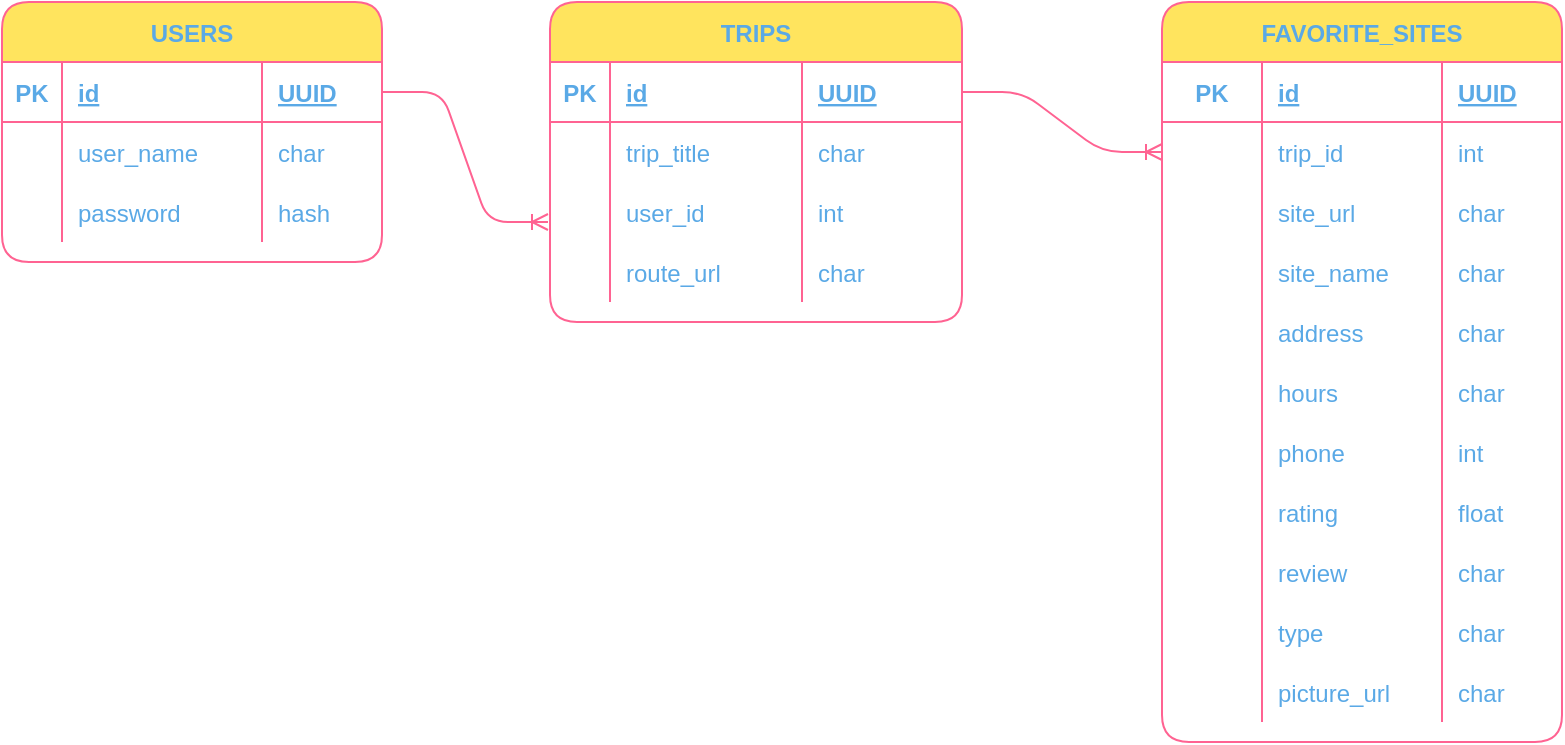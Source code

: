 <mxfile>
    <diagram id="0QRDS75QTRWhSAu1fGQ_" name="ページ1">
        <mxGraphModel dx="1010" dy="679" grid="1" gridSize="10" guides="1" tooltips="1" connect="1" arrows="1" fold="1" page="1" pageScale="1" pageWidth="827" pageHeight="1169" math="0" shadow="0">
            <root>
                <mxCell id="0"/>
                <mxCell id="1" parent="0"/>
                <mxCell id="21" value="USERS" style="shape=table;startSize=30;container=1;collapsible=1;childLayout=tableLayout;fixedRows=1;rowLines=0;fontStyle=1;align=center;resizeLast=1;strokeColor=#FF6392;rounded=1;fillColor=#FFE45E;fontColor=#5AA9E6;" parent="1" vertex="1">
                    <mxGeometry x="20" y="190" width="190" height="130" as="geometry"/>
                </mxCell>
                <mxCell id="22" value="" style="shape=partialRectangle;collapsible=0;dropTarget=0;pointerEvents=0;fillColor=none;top=0;left=0;bottom=1;right=0;points=[[0,0.5],[1,0.5]];portConstraint=eastwest;rounded=1;strokeColor=#FF6392;fontColor=#5AA9E6;" parent="21" vertex="1">
                    <mxGeometry y="30" width="190" height="30" as="geometry"/>
                </mxCell>
                <mxCell id="23" value="PK" style="shape=partialRectangle;connectable=0;fillColor=none;top=0;left=0;bottom=0;right=0;fontStyle=1;overflow=hidden;rounded=1;strokeColor=#FF6392;fontColor=#5AA9E6;" parent="22" vertex="1">
                    <mxGeometry width="30" height="30" as="geometry"/>
                </mxCell>
                <mxCell id="24" value="id" style="shape=partialRectangle;connectable=0;fillColor=none;top=0;left=0;bottom=0;right=0;align=left;spacingLeft=6;fontStyle=5;overflow=hidden;rounded=1;strokeColor=#FF6392;fontColor=#5AA9E6;" parent="22" vertex="1">
                    <mxGeometry x="30" width="100" height="30" as="geometry"/>
                </mxCell>
                <mxCell id="47" value="UUID" style="shape=partialRectangle;connectable=0;fillColor=none;top=0;left=0;bottom=0;right=0;align=left;spacingLeft=6;fontStyle=5;overflow=hidden;rounded=1;strokeColor=#FF6392;fontColor=#5AA9E6;" parent="22" vertex="1">
                    <mxGeometry x="130" width="60" height="30" as="geometry"/>
                </mxCell>
                <mxCell id="25" value="" style="shape=partialRectangle;collapsible=0;dropTarget=0;pointerEvents=0;fillColor=none;top=0;left=0;bottom=0;right=0;points=[[0,0.5],[1,0.5]];portConstraint=eastwest;rounded=1;strokeColor=#FF6392;fontColor=#5AA9E6;" parent="21" vertex="1">
                    <mxGeometry y="60" width="190" height="30" as="geometry"/>
                </mxCell>
                <mxCell id="26" value="" style="shape=partialRectangle;connectable=0;fillColor=none;top=0;left=0;bottom=0;right=0;editable=1;overflow=hidden;rounded=1;strokeColor=#FF6392;fontColor=#5AA9E6;" parent="25" vertex="1">
                    <mxGeometry width="30" height="30" as="geometry"/>
                </mxCell>
                <mxCell id="27" value="user_name" style="shape=partialRectangle;connectable=0;fillColor=none;top=0;left=0;bottom=0;right=0;align=left;spacingLeft=6;overflow=hidden;rounded=1;strokeColor=#FF6392;fontColor=#5AA9E6;" parent="25" vertex="1">
                    <mxGeometry x="30" width="100" height="30" as="geometry"/>
                </mxCell>
                <mxCell id="48" value="char" style="shape=partialRectangle;connectable=0;fillColor=none;top=0;left=0;bottom=0;right=0;align=left;spacingLeft=6;overflow=hidden;rounded=1;strokeColor=#FF6392;fontColor=#5AA9E6;" parent="25" vertex="1">
                    <mxGeometry x="130" width="60" height="30" as="geometry"/>
                </mxCell>
                <mxCell id="28" value="" style="shape=partialRectangle;collapsible=0;dropTarget=0;pointerEvents=0;fillColor=none;top=0;left=0;bottom=0;right=0;points=[[0,0.5],[1,0.5]];portConstraint=eastwest;rounded=1;strokeColor=#FF6392;fontColor=#5AA9E6;" parent="21" vertex="1">
                    <mxGeometry y="90" width="190" height="30" as="geometry"/>
                </mxCell>
                <mxCell id="29" value="" style="shape=partialRectangle;connectable=0;fillColor=none;top=0;left=0;bottom=0;right=0;editable=1;overflow=hidden;rounded=1;strokeColor=#FF6392;fontColor=#5AA9E6;" parent="28" vertex="1">
                    <mxGeometry width="30" height="30" as="geometry"/>
                </mxCell>
                <mxCell id="30" value="password" style="shape=partialRectangle;connectable=0;fillColor=none;top=0;left=0;bottom=0;right=0;align=left;spacingLeft=6;overflow=hidden;rounded=1;strokeColor=#FF6392;fontColor=#5AA9E6;" parent="28" vertex="1">
                    <mxGeometry x="30" width="100" height="30" as="geometry"/>
                </mxCell>
                <mxCell id="49" value="hash" style="shape=partialRectangle;connectable=0;fillColor=none;top=0;left=0;bottom=0;right=0;align=left;spacingLeft=6;overflow=hidden;rounded=1;strokeColor=#FF6392;fontColor=#5AA9E6;" parent="28" vertex="1">
                    <mxGeometry x="130" width="60" height="30" as="geometry"/>
                </mxCell>
                <mxCell id="34" value="TRIPS" style="shape=table;startSize=30;container=1;collapsible=1;childLayout=tableLayout;fixedRows=1;rowLines=0;fontStyle=1;align=center;resizeLast=1;rounded=1;fillColor=#FFE45E;strokeColor=#FF6392;fontColor=#5AA9E6;" parent="1" vertex="1">
                    <mxGeometry x="294" y="190" width="206" height="160" as="geometry"/>
                </mxCell>
                <mxCell id="35" value="" style="shape=partialRectangle;collapsible=0;dropTarget=0;pointerEvents=0;fillColor=none;top=0;left=0;bottom=1;right=0;points=[[0,0.5],[1,0.5]];portConstraint=eastwest;rounded=1;strokeColor=#FF6392;fontColor=#5AA9E6;" parent="34" vertex="1">
                    <mxGeometry y="30" width="206" height="30" as="geometry"/>
                </mxCell>
                <mxCell id="36" value="PK" style="shape=partialRectangle;connectable=0;fillColor=none;top=0;left=0;bottom=0;right=0;fontStyle=1;overflow=hidden;rounded=1;strokeColor=#FF6392;fontColor=#5AA9E6;" parent="35" vertex="1">
                    <mxGeometry width="30" height="30" as="geometry"/>
                </mxCell>
                <mxCell id="37" value="id" style="shape=partialRectangle;connectable=0;fillColor=none;top=0;left=0;bottom=0;right=0;align=left;spacingLeft=6;fontStyle=5;overflow=hidden;rounded=1;strokeColor=#FF6392;fontColor=#5AA9E6;" parent="35" vertex="1">
                    <mxGeometry x="30" width="96" height="30" as="geometry"/>
                </mxCell>
                <mxCell id="51" value="UUID" style="shape=partialRectangle;connectable=0;fillColor=none;top=0;left=0;bottom=0;right=0;align=left;spacingLeft=6;fontStyle=5;overflow=hidden;rounded=1;strokeColor=#FF6392;fontColor=#5AA9E6;" parent="35" vertex="1">
                    <mxGeometry x="126" width="80" height="30" as="geometry"/>
                </mxCell>
                <mxCell id="61" style="shape=partialRectangle;collapsible=0;dropTarget=0;pointerEvents=0;fillColor=none;top=0;left=0;bottom=0;right=0;points=[[0,0.5],[1,0.5]];portConstraint=eastwest;rounded=1;strokeColor=#FF6392;fontColor=#5AA9E6;" parent="34" vertex="1">
                    <mxGeometry y="60" width="206" height="30" as="geometry"/>
                </mxCell>
                <mxCell id="62" style="shape=partialRectangle;connectable=0;fillColor=none;top=0;left=0;bottom=0;right=0;editable=1;overflow=hidden;rounded=1;strokeColor=#FF6392;fontColor=#5AA9E6;" parent="61" vertex="1">
                    <mxGeometry width="30" height="30" as="geometry"/>
                </mxCell>
                <mxCell id="63" value="trip_title" style="shape=partialRectangle;connectable=0;fillColor=none;top=0;left=0;bottom=0;right=0;align=left;spacingLeft=6;overflow=hidden;rounded=1;strokeColor=#FF6392;fontColor=#5AA9E6;" parent="61" vertex="1">
                    <mxGeometry x="30" width="96" height="30" as="geometry"/>
                </mxCell>
                <mxCell id="64" value="char" style="shape=partialRectangle;connectable=0;fillColor=none;top=0;left=0;bottom=0;right=0;align=left;spacingLeft=6;overflow=hidden;rounded=1;strokeColor=#FF6392;fontColor=#5AA9E6;" parent="61" vertex="1">
                    <mxGeometry x="126" width="80" height="30" as="geometry"/>
                </mxCell>
                <mxCell id="38" value="" style="shape=partialRectangle;collapsible=0;dropTarget=0;pointerEvents=0;fillColor=none;top=0;left=0;bottom=0;right=0;points=[[0,0.5],[1,0.5]];portConstraint=eastwest;rounded=1;strokeColor=#FF6392;fontColor=#5AA9E6;" parent="34" vertex="1">
                    <mxGeometry y="90" width="206" height="30" as="geometry"/>
                </mxCell>
                <mxCell id="39" value="" style="shape=partialRectangle;connectable=0;fillColor=none;top=0;left=0;bottom=0;right=0;editable=1;overflow=hidden;rounded=1;strokeColor=#FF6392;fontColor=#5AA9E6;" parent="38" vertex="1">
                    <mxGeometry width="30" height="30" as="geometry"/>
                </mxCell>
                <mxCell id="40" value="user_id" style="shape=partialRectangle;connectable=0;fillColor=none;top=0;left=0;bottom=0;right=0;align=left;spacingLeft=6;overflow=hidden;rounded=1;strokeColor=#FF6392;fontColor=#5AA9E6;" parent="38" vertex="1">
                    <mxGeometry x="30" width="96" height="30" as="geometry"/>
                </mxCell>
                <mxCell id="52" value="int" style="shape=partialRectangle;connectable=0;fillColor=none;top=0;left=0;bottom=0;right=0;align=left;spacingLeft=6;overflow=hidden;rounded=1;strokeColor=#FF6392;fontColor=#5AA9E6;" parent="38" vertex="1">
                    <mxGeometry x="126" width="80" height="30" as="geometry"/>
                </mxCell>
                <mxCell id="125" style="shape=partialRectangle;collapsible=0;dropTarget=0;pointerEvents=0;fillColor=none;top=0;left=0;bottom=0;right=0;points=[[0,0.5],[1,0.5]];portConstraint=eastwest;rounded=1;strokeColor=#FF6392;fontColor=#5AA9E6;" parent="34" vertex="1">
                    <mxGeometry y="120" width="206" height="30" as="geometry"/>
                </mxCell>
                <mxCell id="126" style="shape=partialRectangle;connectable=0;fillColor=none;top=0;left=0;bottom=0;right=0;editable=1;overflow=hidden;rounded=1;strokeColor=#FF6392;fontColor=#5AA9E6;" parent="125" vertex="1">
                    <mxGeometry width="30" height="30" as="geometry"/>
                </mxCell>
                <mxCell id="127" value="route_url" style="shape=partialRectangle;connectable=0;fillColor=none;top=0;left=0;bottom=0;right=0;align=left;spacingLeft=6;overflow=hidden;rounded=1;strokeColor=#FF6392;fontColor=#5AA9E6;" parent="125" vertex="1">
                    <mxGeometry x="30" width="96" height="30" as="geometry"/>
                </mxCell>
                <mxCell id="128" value="char" style="shape=partialRectangle;connectable=0;fillColor=none;top=0;left=0;bottom=0;right=0;align=left;spacingLeft=6;overflow=hidden;rounded=1;strokeColor=#FF6392;fontColor=#5AA9E6;" parent="125" vertex="1">
                    <mxGeometry x="126" width="80" height="30" as="geometry"/>
                </mxCell>
                <mxCell id="59" value="" style="edgeStyle=entityRelationEdgeStyle;fontSize=12;html=1;endArrow=ERoneToMany;strokeColor=#FF6392;fontColor=#5AA9E6;" parent="1" source="22" edge="1">
                    <mxGeometry width="100" height="100" relative="1" as="geometry">
                        <mxPoint x="210" y="240" as="sourcePoint"/>
                        <mxPoint x="293" y="300" as="targetPoint"/>
                    </mxGeometry>
                </mxCell>
                <mxCell id="66" value="FAVORITE_SITES" style="shape=table;startSize=30;container=1;collapsible=1;childLayout=tableLayout;fixedRows=1;rowLines=0;fontStyle=1;align=center;resizeLast=1;rounded=1;fillColor=#FFE45E;strokeColor=#FF6392;fontColor=#5AA9E6;" parent="1" vertex="1">
                    <mxGeometry x="600" y="190" width="200" height="370" as="geometry"/>
                </mxCell>
                <mxCell id="70" value="" style="shape=partialRectangle;collapsible=0;dropTarget=0;pointerEvents=0;fillColor=none;top=0;left=0;bottom=1;right=0;points=[[0,0.5],[1,0.5]];portConstraint=eastwest;rounded=1;strokeColor=#FF6392;fontColor=#5AA9E6;" parent="66" vertex="1">
                    <mxGeometry y="30" width="200" height="30" as="geometry"/>
                </mxCell>
                <mxCell id="71" value="PK" style="shape=partialRectangle;connectable=0;fillColor=none;top=0;left=0;bottom=0;right=0;fontStyle=1;overflow=hidden;rounded=1;strokeColor=#FF6392;fontColor=#5AA9E6;" parent="70" vertex="1">
                    <mxGeometry width="50" height="30" as="geometry"/>
                </mxCell>
                <mxCell id="72" value="id" style="shape=partialRectangle;connectable=0;fillColor=none;top=0;left=0;bottom=0;right=0;align=left;spacingLeft=6;fontStyle=5;overflow=hidden;rounded=1;strokeColor=#FF6392;fontColor=#5AA9E6;" parent="70" vertex="1">
                    <mxGeometry x="50" width="90" height="30" as="geometry"/>
                </mxCell>
                <mxCell id="84" value="UUID" style="shape=partialRectangle;connectable=0;fillColor=none;top=0;left=0;bottom=0;right=0;align=left;spacingLeft=6;fontStyle=5;overflow=hidden;rounded=1;strokeColor=#FF6392;fontColor=#5AA9E6;" parent="70" vertex="1">
                    <mxGeometry x="140" width="60" height="30" as="geometry"/>
                </mxCell>
                <mxCell id="79" style="shape=partialRectangle;collapsible=0;dropTarget=0;pointerEvents=0;fillColor=none;top=0;left=0;bottom=0;right=0;points=[[0,0.5],[1,0.5]];portConstraint=eastwest;rounded=1;strokeColor=#FF6392;fontColor=#5AA9E6;" parent="66" vertex="1">
                    <mxGeometry y="60" width="200" height="30" as="geometry"/>
                </mxCell>
                <mxCell id="80" style="shape=partialRectangle;connectable=0;fillColor=none;top=0;left=0;bottom=0;right=0;editable=1;overflow=hidden;rounded=1;strokeColor=#FF6392;fontColor=#5AA9E6;" parent="79" vertex="1">
                    <mxGeometry width="50" height="30" as="geometry"/>
                </mxCell>
                <mxCell id="81" value="trip_id" style="shape=partialRectangle;connectable=0;fillColor=none;top=0;left=0;bottom=0;right=0;align=left;spacingLeft=6;overflow=hidden;rounded=1;strokeColor=#FF6392;fontColor=#5AA9E6;" parent="79" vertex="1">
                    <mxGeometry x="50" width="90" height="30" as="geometry"/>
                </mxCell>
                <mxCell id="85" value="int" style="shape=partialRectangle;connectable=0;fillColor=none;top=0;left=0;bottom=0;right=0;align=left;spacingLeft=6;overflow=hidden;rounded=1;strokeColor=#FF6392;fontColor=#5AA9E6;" parent="79" vertex="1">
                    <mxGeometry x="140" width="60" height="30" as="geometry"/>
                </mxCell>
                <mxCell id="73" value="" style="shape=partialRectangle;collapsible=0;dropTarget=0;pointerEvents=0;fillColor=none;top=0;left=0;bottom=0;right=0;points=[[0,0.5],[1,0.5]];portConstraint=eastwest;rounded=1;strokeColor=#FF6392;fontColor=#5AA9E6;" parent="66" vertex="1">
                    <mxGeometry y="90" width="200" height="30" as="geometry"/>
                </mxCell>
                <mxCell id="74" value="" style="shape=partialRectangle;connectable=0;fillColor=none;top=0;left=0;bottom=0;right=0;editable=1;overflow=hidden;rounded=1;strokeColor=#FF6392;fontColor=#5AA9E6;" parent="73" vertex="1">
                    <mxGeometry width="50" height="30" as="geometry"/>
                </mxCell>
                <mxCell id="75" value="site_url" style="shape=partialRectangle;connectable=0;fillColor=none;top=0;left=0;bottom=0;right=0;align=left;spacingLeft=6;overflow=hidden;rounded=1;strokeColor=#FF6392;fontColor=#5AA9E6;" parent="73" vertex="1">
                    <mxGeometry x="50" width="90" height="30" as="geometry"/>
                </mxCell>
                <mxCell id="86" value="char" style="shape=partialRectangle;connectable=0;fillColor=none;top=0;left=0;bottom=0;right=0;align=left;spacingLeft=6;overflow=hidden;rounded=1;strokeColor=#FF6392;fontColor=#5AA9E6;" parent="73" vertex="1">
                    <mxGeometry x="140" width="60" height="30" as="geometry"/>
                </mxCell>
                <mxCell id="157" style="shape=partialRectangle;collapsible=0;dropTarget=0;pointerEvents=0;fillColor=none;top=0;left=0;bottom=0;right=0;points=[[0,0.5],[1,0.5]];portConstraint=eastwest;rounded=1;strokeColor=#FF6392;fontColor=#5AA9E6;" parent="66" vertex="1">
                    <mxGeometry y="120" width="200" height="30" as="geometry"/>
                </mxCell>
                <mxCell id="158" style="shape=partialRectangle;connectable=0;fillColor=none;top=0;left=0;bottom=0;right=0;editable=1;overflow=hidden;rounded=1;strokeColor=#FF6392;fontColor=#5AA9E6;" parent="157" vertex="1">
                    <mxGeometry width="50" height="30" as="geometry"/>
                </mxCell>
                <mxCell id="159" value="site_name" style="shape=partialRectangle;connectable=0;fillColor=none;top=0;left=0;bottom=0;right=0;align=left;spacingLeft=6;overflow=hidden;rounded=1;strokeColor=#FF6392;fontColor=#5AA9E6;" parent="157" vertex="1">
                    <mxGeometry x="50" width="90" height="30" as="geometry"/>
                </mxCell>
                <mxCell id="160" value="char" style="shape=partialRectangle;connectable=0;fillColor=none;top=0;left=0;bottom=0;right=0;align=left;spacingLeft=6;overflow=hidden;labelBackgroundColor=none;rounded=1;strokeColor=#FF6392;fontColor=#5AA9E6;" parent="157" vertex="1">
                    <mxGeometry x="140" width="60" height="30" as="geometry"/>
                </mxCell>
                <mxCell id="137" style="shape=partialRectangle;collapsible=0;dropTarget=0;pointerEvents=0;fillColor=none;top=0;left=0;bottom=0;right=0;points=[[0,0.5],[1,0.5]];portConstraint=eastwest;rounded=1;strokeColor=#FF6392;fontColor=#5AA9E6;" parent="66" vertex="1">
                    <mxGeometry y="150" width="200" height="30" as="geometry"/>
                </mxCell>
                <mxCell id="138" style="shape=partialRectangle;connectable=0;fillColor=none;top=0;left=0;bottom=0;right=0;editable=1;overflow=hidden;rounded=1;strokeColor=#FF6392;fontColor=#5AA9E6;" parent="137" vertex="1">
                    <mxGeometry width="50" height="30" as="geometry"/>
                </mxCell>
                <mxCell id="139" value="address" style="shape=partialRectangle;connectable=0;fillColor=none;top=0;left=0;bottom=0;right=0;align=left;spacingLeft=6;overflow=hidden;rounded=1;strokeColor=#FF6392;fontColor=#5AA9E6;" parent="137" vertex="1">
                    <mxGeometry x="50" width="90" height="30" as="geometry"/>
                </mxCell>
                <mxCell id="140" value="char" style="shape=partialRectangle;connectable=0;fillColor=none;top=0;left=0;bottom=0;right=0;align=left;spacingLeft=6;overflow=hidden;rounded=1;strokeColor=#FF6392;fontColor=#5AA9E6;" parent="137" vertex="1">
                    <mxGeometry x="140" width="60" height="30" as="geometry"/>
                </mxCell>
                <mxCell id="133" style="shape=partialRectangle;collapsible=0;dropTarget=0;pointerEvents=0;fillColor=none;top=0;left=0;bottom=0;right=0;points=[[0,0.5],[1,0.5]];portConstraint=eastwest;rounded=1;strokeColor=#FF6392;fontColor=#5AA9E6;" parent="66" vertex="1">
                    <mxGeometry y="180" width="200" height="30" as="geometry"/>
                </mxCell>
                <mxCell id="134" style="shape=partialRectangle;connectable=0;fillColor=none;top=0;left=0;bottom=0;right=0;editable=1;overflow=hidden;rounded=1;strokeColor=#FF6392;fontColor=#5AA9E6;" parent="133" vertex="1">
                    <mxGeometry width="50" height="30" as="geometry"/>
                </mxCell>
                <mxCell id="135" value="hours" style="shape=partialRectangle;connectable=0;fillColor=none;top=0;left=0;bottom=0;right=0;align=left;spacingLeft=6;overflow=hidden;rounded=1;strokeColor=#FF6392;fontColor=#5AA9E6;" parent="133" vertex="1">
                    <mxGeometry x="50" width="90" height="30" as="geometry"/>
                </mxCell>
                <mxCell id="136" value="char" style="shape=partialRectangle;connectable=0;fillColor=none;top=0;left=0;bottom=0;right=0;align=left;spacingLeft=6;overflow=hidden;rounded=1;strokeColor=#FF6392;fontColor=#5AA9E6;" parent="133" vertex="1">
                    <mxGeometry x="140" width="60" height="30" as="geometry"/>
                </mxCell>
                <mxCell id="129" style="shape=partialRectangle;collapsible=0;dropTarget=0;pointerEvents=0;fillColor=none;top=0;left=0;bottom=0;right=0;points=[[0,0.5],[1,0.5]];portConstraint=eastwest;rounded=1;strokeColor=#FF6392;fontColor=#5AA9E6;" parent="66" vertex="1">
                    <mxGeometry y="210" width="200" height="30" as="geometry"/>
                </mxCell>
                <mxCell id="130" style="shape=partialRectangle;connectable=0;fillColor=none;top=0;left=0;bottom=0;right=0;editable=1;overflow=hidden;rounded=1;strokeColor=#FF6392;fontColor=#5AA9E6;" parent="129" vertex="1">
                    <mxGeometry width="50" height="30" as="geometry"/>
                </mxCell>
                <mxCell id="131" value="phone" style="shape=partialRectangle;connectable=0;fillColor=none;top=0;left=0;bottom=0;right=0;align=left;spacingLeft=6;overflow=hidden;rounded=1;strokeColor=#FF6392;fontColor=#5AA9E6;" parent="129" vertex="1">
                    <mxGeometry x="50" width="90" height="30" as="geometry"/>
                </mxCell>
                <mxCell id="132" value="int" style="shape=partialRectangle;connectable=0;fillColor=none;top=0;left=0;bottom=0;right=0;align=left;spacingLeft=6;overflow=hidden;rounded=1;strokeColor=#FF6392;fontColor=#5AA9E6;" parent="129" vertex="1">
                    <mxGeometry x="140" width="60" height="30" as="geometry"/>
                </mxCell>
                <mxCell id="141" style="shape=partialRectangle;collapsible=0;dropTarget=0;pointerEvents=0;fillColor=none;top=0;left=0;bottom=0;right=0;points=[[0,0.5],[1,0.5]];portConstraint=eastwest;rounded=1;strokeColor=#FF6392;fontColor=#5AA9E6;" parent="66" vertex="1">
                    <mxGeometry y="240" width="200" height="30" as="geometry"/>
                </mxCell>
                <mxCell id="142" style="shape=partialRectangle;connectable=0;fillColor=none;top=0;left=0;bottom=0;right=0;editable=1;overflow=hidden;rounded=1;strokeColor=#FF6392;fontColor=#5AA9E6;" parent="141" vertex="1">
                    <mxGeometry width="50" height="30" as="geometry"/>
                </mxCell>
                <mxCell id="143" value="rating" style="shape=partialRectangle;connectable=0;fillColor=none;top=0;left=0;bottom=0;right=0;align=left;spacingLeft=6;overflow=hidden;rounded=1;strokeColor=#FF6392;fontColor=#5AA9E6;" parent="141" vertex="1">
                    <mxGeometry x="50" width="90" height="30" as="geometry"/>
                </mxCell>
                <mxCell id="144" value="float" style="shape=partialRectangle;connectable=0;fillColor=none;top=0;left=0;bottom=0;right=0;align=left;spacingLeft=6;overflow=hidden;rounded=1;strokeColor=#FF6392;fontColor=#5AA9E6;" parent="141" vertex="1">
                    <mxGeometry x="140" width="60" height="30" as="geometry"/>
                </mxCell>
                <mxCell id="145" style="shape=partialRectangle;collapsible=0;dropTarget=0;pointerEvents=0;fillColor=none;top=0;left=0;bottom=0;right=0;points=[[0,0.5],[1,0.5]];portConstraint=eastwest;rounded=1;strokeColor=#FF6392;fontColor=#5AA9E6;" parent="66" vertex="1">
                    <mxGeometry y="270" width="200" height="30" as="geometry"/>
                </mxCell>
                <mxCell id="146" style="shape=partialRectangle;connectable=0;fillColor=none;top=0;left=0;bottom=0;right=0;editable=1;overflow=hidden;rounded=1;strokeColor=#FF6392;fontColor=#5AA9E6;" parent="145" vertex="1">
                    <mxGeometry width="50" height="30" as="geometry"/>
                </mxCell>
                <mxCell id="147" value="review" style="shape=partialRectangle;connectable=0;fillColor=none;top=0;left=0;bottom=0;right=0;align=left;spacingLeft=6;overflow=hidden;rounded=1;strokeColor=#FF6392;fontColor=#5AA9E6;" parent="145" vertex="1">
                    <mxGeometry x="50" width="90" height="30" as="geometry"/>
                </mxCell>
                <mxCell id="148" value="char" style="shape=partialRectangle;connectable=0;fillColor=none;top=0;left=0;bottom=0;right=0;align=left;spacingLeft=6;overflow=hidden;rounded=1;strokeColor=#FF6392;fontColor=#5AA9E6;" parent="145" vertex="1">
                    <mxGeometry x="140" width="60" height="30" as="geometry"/>
                </mxCell>
                <mxCell id="149" style="shape=partialRectangle;collapsible=0;dropTarget=0;pointerEvents=0;fillColor=none;top=0;left=0;bottom=0;right=0;points=[[0,0.5],[1,0.5]];portConstraint=eastwest;rounded=1;strokeColor=#FF6392;fontColor=#5AA9E6;" parent="66" vertex="1">
                    <mxGeometry y="300" width="200" height="30" as="geometry"/>
                </mxCell>
                <mxCell id="150" style="shape=partialRectangle;connectable=0;fillColor=none;top=0;left=0;bottom=0;right=0;editable=1;overflow=hidden;rounded=1;strokeColor=#FF6392;fontColor=#5AA9E6;" parent="149" vertex="1">
                    <mxGeometry width="50" height="30" as="geometry"/>
                </mxCell>
                <mxCell id="151" value="type" style="shape=partialRectangle;connectable=0;fillColor=none;top=0;left=0;bottom=0;right=0;align=left;spacingLeft=6;overflow=hidden;rounded=1;strokeColor=#FF6392;fontColor=#5AA9E6;" parent="149" vertex="1">
                    <mxGeometry x="50" width="90" height="30" as="geometry"/>
                </mxCell>
                <mxCell id="152" value="char" style="shape=partialRectangle;connectable=0;fillColor=none;top=0;left=0;bottom=0;right=0;align=left;spacingLeft=6;overflow=hidden;rounded=1;strokeColor=#FF6392;fontColor=#5AA9E6;" parent="149" vertex="1">
                    <mxGeometry x="140" width="60" height="30" as="geometry"/>
                </mxCell>
                <mxCell id="153" style="shape=partialRectangle;collapsible=0;dropTarget=0;pointerEvents=0;fillColor=none;top=0;left=0;bottom=0;right=0;points=[[0,0.5],[1,0.5]];portConstraint=eastwest;rounded=1;strokeColor=#FF6392;fontColor=#5AA9E6;" parent="66" vertex="1">
                    <mxGeometry y="330" width="200" height="30" as="geometry"/>
                </mxCell>
                <mxCell id="154" style="shape=partialRectangle;connectable=0;fillColor=none;top=0;left=0;bottom=0;right=0;editable=1;overflow=hidden;rounded=1;strokeColor=#FF6392;fontColor=#5AA9E6;" parent="153" vertex="1">
                    <mxGeometry width="50" height="30" as="geometry"/>
                </mxCell>
                <mxCell id="155" value="picture_url" style="shape=partialRectangle;connectable=0;fillColor=none;top=0;left=0;bottom=0;right=0;align=left;spacingLeft=6;overflow=hidden;rounded=1;strokeColor=#FF6392;fontColor=#5AA9E6;" parent="153" vertex="1">
                    <mxGeometry x="50" width="90" height="30" as="geometry"/>
                </mxCell>
                <mxCell id="156" value="char" style="shape=partialRectangle;connectable=0;fillColor=none;top=0;left=0;bottom=0;right=0;align=left;spacingLeft=6;overflow=hidden;rounded=1;strokeColor=#FF6392;fontColor=#5AA9E6;" parent="153" vertex="1">
                    <mxGeometry x="140" width="60" height="30" as="geometry"/>
                </mxCell>
                <mxCell id="82" value="" style="edgeStyle=entityRelationEdgeStyle;fontSize=12;html=1;endArrow=ERoneToMany;entryX=0;entryY=0.5;entryDx=0;entryDy=0;exitX=1;exitY=0.5;exitDx=0;exitDy=0;strokeColor=#FF6392;fontColor=#5AA9E6;" parent="1" source="35" target="79" edge="1">
                    <mxGeometry width="100" height="100" relative="1" as="geometry">
                        <mxPoint x="500" y="230" as="sourcePoint"/>
                        <mxPoint x="582.558" y="295.22" as="targetPoint"/>
                    </mxGeometry>
                </mxCell>
            </root>
        </mxGraphModel>
    </diagram>
</mxfile>